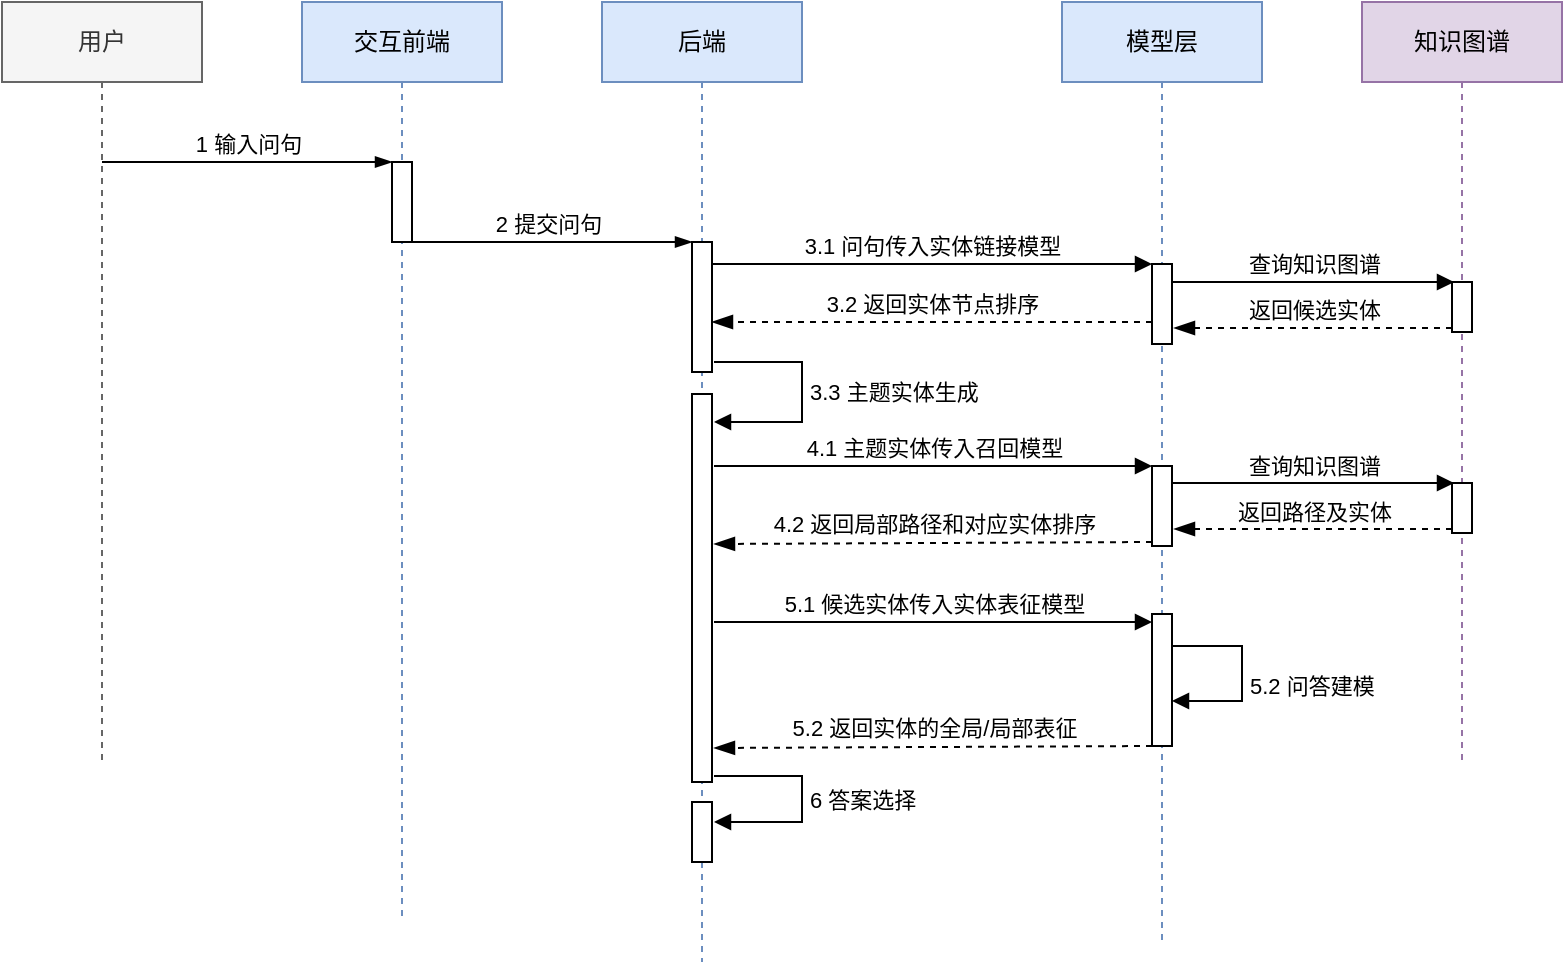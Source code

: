 <mxfile version="20.5.3" type="github">
  <diagram id="UUC0fAXGH5V5j1937fmP" name="第 1 页">
    <mxGraphModel dx="1422" dy="754" grid="1" gridSize="10" guides="1" tooltips="1" connect="1" arrows="1" fold="1" page="1" pageScale="1" pageWidth="827" pageHeight="1169" math="0" shadow="0">
      <root>
        <mxCell id="0" />
        <mxCell id="1" parent="0" />
        <mxCell id="MVt_M8J9HRYvp3wHRAKe-8" value="&lt;span style=&quot;&quot;&gt;用户&lt;/span&gt;" style="shape=umlLifeline;perimeter=lifelinePerimeter;whiteSpace=wrap;html=1;container=1;collapsible=0;recursiveResize=0;outlineConnect=0;fillColor=#f5f5f5;fontColor=#333333;strokeColor=#666666;" vertex="1" parent="1">
          <mxGeometry x="360" y="240" width="100" height="380" as="geometry" />
        </mxCell>
        <mxCell id="MVt_M8J9HRYvp3wHRAKe-9" value="交互前端" style="shape=umlLifeline;perimeter=lifelinePerimeter;whiteSpace=wrap;html=1;container=1;collapsible=0;recursiveResize=0;outlineConnect=0;fillColor=#dae8fc;strokeColor=#6c8ebf;" vertex="1" parent="1">
          <mxGeometry x="510" y="240" width="100" height="460" as="geometry" />
        </mxCell>
        <mxCell id="MVt_M8J9HRYvp3wHRAKe-15" value="" style="html=1;points=[];perimeter=orthogonalPerimeter;" vertex="1" parent="MVt_M8J9HRYvp3wHRAKe-9">
          <mxGeometry x="45" y="80" width="10" height="40" as="geometry" />
        </mxCell>
        <mxCell id="MVt_M8J9HRYvp3wHRAKe-10" value="&lt;span style=&quot;&quot;&gt;后端&lt;/span&gt;" style="shape=umlLifeline;perimeter=lifelinePerimeter;whiteSpace=wrap;html=1;container=1;collapsible=0;recursiveResize=0;outlineConnect=0;fillColor=#dae8fc;strokeColor=#6c8ebf;" vertex="1" parent="1">
          <mxGeometry x="660" y="240" width="100" height="480" as="geometry" />
        </mxCell>
        <mxCell id="MVt_M8J9HRYvp3wHRAKe-17" value="" style="html=1;points=[];perimeter=orthogonalPerimeter;" vertex="1" parent="MVt_M8J9HRYvp3wHRAKe-10">
          <mxGeometry x="45" y="120" width="10" height="65" as="geometry" />
        </mxCell>
        <mxCell id="MVt_M8J9HRYvp3wHRAKe-49" value="" style="html=1;points=[];perimeter=orthogonalPerimeter;" vertex="1" parent="MVt_M8J9HRYvp3wHRAKe-10">
          <mxGeometry x="45" y="196" width="10" height="194" as="geometry" />
        </mxCell>
        <mxCell id="MVt_M8J9HRYvp3wHRAKe-52" value="3.3 主题实体生成" style="edgeStyle=orthogonalEdgeStyle;html=1;align=left;spacingLeft=2;endArrow=block;rounded=0;jumpSize=6;" edge="1" parent="MVt_M8J9HRYvp3wHRAKe-10">
          <mxGeometry relative="1" as="geometry">
            <mxPoint x="56" y="180" as="sourcePoint" />
            <Array as="points">
              <mxPoint x="100" y="180" />
              <mxPoint x="100" y="210" />
            </Array>
            <mxPoint x="56" y="210" as="targetPoint" />
          </mxGeometry>
        </mxCell>
        <mxCell id="MVt_M8J9HRYvp3wHRAKe-57" value="6 答案选择" style="edgeStyle=orthogonalEdgeStyle;html=1;align=left;spacingLeft=2;endArrow=block;rounded=0;jumpSize=6;" edge="1" parent="MVt_M8J9HRYvp3wHRAKe-10">
          <mxGeometry relative="1" as="geometry">
            <mxPoint x="56" y="387" as="sourcePoint" />
            <Array as="points">
              <mxPoint x="100" y="387" />
              <mxPoint x="100" y="410" />
            </Array>
            <mxPoint x="56" y="410" as="targetPoint" />
          </mxGeometry>
        </mxCell>
        <mxCell id="MVt_M8J9HRYvp3wHRAKe-58" value="" style="html=1;points=[];perimeter=orthogonalPerimeter;" vertex="1" parent="MVt_M8J9HRYvp3wHRAKe-10">
          <mxGeometry x="45" y="400" width="10" height="30" as="geometry" />
        </mxCell>
        <mxCell id="MVt_M8J9HRYvp3wHRAKe-11" value="模型层" style="shape=umlLifeline;perimeter=lifelinePerimeter;whiteSpace=wrap;html=1;container=1;collapsible=0;recursiveResize=0;outlineConnect=0;fillColor=#dae8fc;strokeColor=#6c8ebf;" vertex="1" parent="1">
          <mxGeometry x="890" y="240" width="100" height="470" as="geometry" />
        </mxCell>
        <mxCell id="MVt_M8J9HRYvp3wHRAKe-20" value="" style="html=1;points=[];perimeter=orthogonalPerimeter;" vertex="1" parent="MVt_M8J9HRYvp3wHRAKe-11">
          <mxGeometry x="45" y="131" width="10" height="40" as="geometry" />
        </mxCell>
        <mxCell id="MVt_M8J9HRYvp3wHRAKe-32" value="" style="html=1;points=[];perimeter=orthogonalPerimeter;" vertex="1" parent="MVt_M8J9HRYvp3wHRAKe-11">
          <mxGeometry x="45" y="232" width="10" height="40" as="geometry" />
        </mxCell>
        <mxCell id="MVt_M8J9HRYvp3wHRAKe-46" value="" style="html=1;points=[];perimeter=orthogonalPerimeter;" vertex="1" parent="MVt_M8J9HRYvp3wHRAKe-11">
          <mxGeometry x="45" y="306" width="10" height="66" as="geometry" />
        </mxCell>
        <mxCell id="MVt_M8J9HRYvp3wHRAKe-47" value="5.1 候选实体传入实体表征模型" style="html=1;verticalAlign=bottom;endArrow=block;entryX=0;entryY=0;rounded=0;" edge="1" parent="MVt_M8J9HRYvp3wHRAKe-11">
          <mxGeometry relative="1" as="geometry">
            <mxPoint x="-174" y="310" as="sourcePoint" />
            <mxPoint x="45" y="310" as="targetPoint" />
          </mxGeometry>
        </mxCell>
        <mxCell id="MVt_M8J9HRYvp3wHRAKe-56" value="5.2 问答建模" style="edgeStyle=orthogonalEdgeStyle;html=1;align=left;spacingLeft=2;endArrow=block;rounded=0;jumpSize=6;verticalAlign=top;labelPosition=right;verticalLabelPosition=bottom;" edge="1" parent="MVt_M8J9HRYvp3wHRAKe-11">
          <mxGeometry relative="1" as="geometry">
            <mxPoint x="55" y="336.5" as="sourcePoint" />
            <Array as="points">
              <mxPoint x="55" y="322" />
              <mxPoint x="90" y="322" />
              <mxPoint x="90" y="350" />
            </Array>
            <mxPoint x="55" y="349.5" as="targetPoint" />
          </mxGeometry>
        </mxCell>
        <mxCell id="MVt_M8J9HRYvp3wHRAKe-12" value="知识图谱" style="shape=umlLifeline;perimeter=lifelinePerimeter;whiteSpace=wrap;html=1;container=1;collapsible=0;recursiveResize=0;outlineConnect=0;fillColor=#e1d5e7;strokeColor=#9673a6;" vertex="1" parent="1">
          <mxGeometry x="1040" y="240" width="100" height="380" as="geometry" />
        </mxCell>
        <mxCell id="MVt_M8J9HRYvp3wHRAKe-23" value="" style="html=1;points=[];perimeter=orthogonalPerimeter;" vertex="1" parent="MVt_M8J9HRYvp3wHRAKe-12">
          <mxGeometry x="45" y="140" width="10" height="25" as="geometry" />
        </mxCell>
        <mxCell id="MVt_M8J9HRYvp3wHRAKe-43" value="" style="html=1;points=[];perimeter=orthogonalPerimeter;" vertex="1" parent="MVt_M8J9HRYvp3wHRAKe-12">
          <mxGeometry x="45" y="240.5" width="10" height="25" as="geometry" />
        </mxCell>
        <mxCell id="MVt_M8J9HRYvp3wHRAKe-44" value="返回路径及实体" style="html=1;verticalAlign=bottom;endArrow=blockThin;dashed=1;endSize=8;exitX=0;exitY=0.95;rounded=0;entryX=1.1;entryY=0.9;entryDx=0;entryDy=0;entryPerimeter=0;endFill=1;jumpSize=6;" edge="1" parent="MVt_M8J9HRYvp3wHRAKe-12">
          <mxGeometry relative="1" as="geometry">
            <mxPoint x="-94" y="263.5" as="targetPoint" />
            <mxPoint x="45" y="263.5" as="sourcePoint" />
          </mxGeometry>
        </mxCell>
        <mxCell id="MVt_M8J9HRYvp3wHRAKe-45" value="查询知识图谱" style="html=1;verticalAlign=bottom;endArrow=block;rounded=0;entryX=0.1;entryY=0.1;entryDx=0;entryDy=0;entryPerimeter=0;exitX=1;exitY=0.275;exitDx=0;exitDy=0;exitPerimeter=0;" edge="1" parent="MVt_M8J9HRYvp3wHRAKe-12">
          <mxGeometry relative="1" as="geometry">
            <mxPoint x="-95" y="240.5" as="sourcePoint" />
            <mxPoint x="46" y="240.5" as="targetPoint" />
          </mxGeometry>
        </mxCell>
        <mxCell id="MVt_M8J9HRYvp3wHRAKe-16" value="1 输入问句" style="html=1;verticalAlign=bottom;startArrow=none;endArrow=blockThin;startSize=8;rounded=0;startFill=0;endFill=1;" edge="1" target="MVt_M8J9HRYvp3wHRAKe-15" parent="1">
          <mxGeometry relative="1" as="geometry">
            <mxPoint x="410" y="320" as="sourcePoint" />
          </mxGeometry>
        </mxCell>
        <mxCell id="MVt_M8J9HRYvp3wHRAKe-18" value="2 提交问句" style="html=1;verticalAlign=bottom;endArrow=blockThin;entryX=0;entryY=0;rounded=0;endFill=1;" edge="1" target="MVt_M8J9HRYvp3wHRAKe-17" parent="1" source="MVt_M8J9HRYvp3wHRAKe-9">
          <mxGeometry relative="1" as="geometry">
            <mxPoint x="630" y="370" as="sourcePoint" />
          </mxGeometry>
        </mxCell>
        <mxCell id="MVt_M8J9HRYvp3wHRAKe-21" value="3.1 问句传入实体链接模型" style="html=1;verticalAlign=bottom;endArrow=block;entryX=0;entryY=0;rounded=0;" edge="1" target="MVt_M8J9HRYvp3wHRAKe-20" parent="1">
          <mxGeometry relative="1" as="geometry">
            <mxPoint x="715" y="371" as="sourcePoint" />
          </mxGeometry>
        </mxCell>
        <mxCell id="MVt_M8J9HRYvp3wHRAKe-22" value="3.2 返回实体节点排序" style="html=1;verticalAlign=bottom;endArrow=blockThin;dashed=1;endSize=8;exitX=0;exitY=0.95;rounded=0;endFill=1;" edge="1" parent="1">
          <mxGeometry relative="1" as="geometry">
            <mxPoint x="715" y="400" as="targetPoint" />
            <mxPoint x="935" y="400" as="sourcePoint" />
            <Array as="points" />
          </mxGeometry>
        </mxCell>
        <mxCell id="MVt_M8J9HRYvp3wHRAKe-25" value="返回候选实体" style="html=1;verticalAlign=bottom;endArrow=blockThin;dashed=1;endSize=8;exitX=0;exitY=0.95;rounded=0;entryX=1.1;entryY=0.9;entryDx=0;entryDy=0;entryPerimeter=0;endFill=1;" edge="1" parent="1">
          <mxGeometry relative="1" as="geometry">
            <mxPoint x="946" y="403" as="targetPoint" />
            <mxPoint x="1085" y="403" as="sourcePoint" />
          </mxGeometry>
        </mxCell>
        <mxCell id="MVt_M8J9HRYvp3wHRAKe-24" value="查询知识图谱" style="html=1;verticalAlign=bottom;endArrow=block;rounded=0;entryX=0.1;entryY=0.1;entryDx=0;entryDy=0;entryPerimeter=0;exitX=1;exitY=0.275;exitDx=0;exitDy=0;exitPerimeter=0;" edge="1" parent="1">
          <mxGeometry relative="1" as="geometry">
            <mxPoint x="945" y="380" as="sourcePoint" />
            <mxPoint x="1086" y="380" as="targetPoint" />
          </mxGeometry>
        </mxCell>
        <mxCell id="MVt_M8J9HRYvp3wHRAKe-33" value="4.1 主题实体传入召回模型" style="html=1;verticalAlign=bottom;endArrow=block;entryX=0;entryY=0;rounded=0;" edge="1" parent="1" target="MVt_M8J9HRYvp3wHRAKe-32">
          <mxGeometry relative="1" as="geometry">
            <mxPoint x="716" y="472" as="sourcePoint" />
          </mxGeometry>
        </mxCell>
        <mxCell id="MVt_M8J9HRYvp3wHRAKe-34" value="4.2 返回局部路径和对应实体排序" style="html=1;verticalAlign=bottom;endArrow=blockThin;dashed=1;endSize=8;exitX=0;exitY=0.95;rounded=0;exitDx=0;exitDy=0;endFill=1;" edge="1" parent="1" source="MVt_M8J9HRYvp3wHRAKe-32">
          <mxGeometry relative="1" as="geometry">
            <mxPoint x="716" y="511" as="targetPoint" />
            <Array as="points" />
          </mxGeometry>
        </mxCell>
        <mxCell id="MVt_M8J9HRYvp3wHRAKe-48" value="5.2 返回实体的全局/局部表征" style="html=1;verticalAlign=bottom;endArrow=blockThin;dashed=1;endSize=8;exitX=0;exitY=0.95;rounded=0;exitDx=0;exitDy=0;endFill=1;" edge="1" parent="1">
          <mxGeometry relative="1" as="geometry">
            <mxPoint x="716" y="613" as="targetPoint" />
            <Array as="points" />
            <mxPoint x="935" y="612" as="sourcePoint" />
          </mxGeometry>
        </mxCell>
      </root>
    </mxGraphModel>
  </diagram>
</mxfile>
